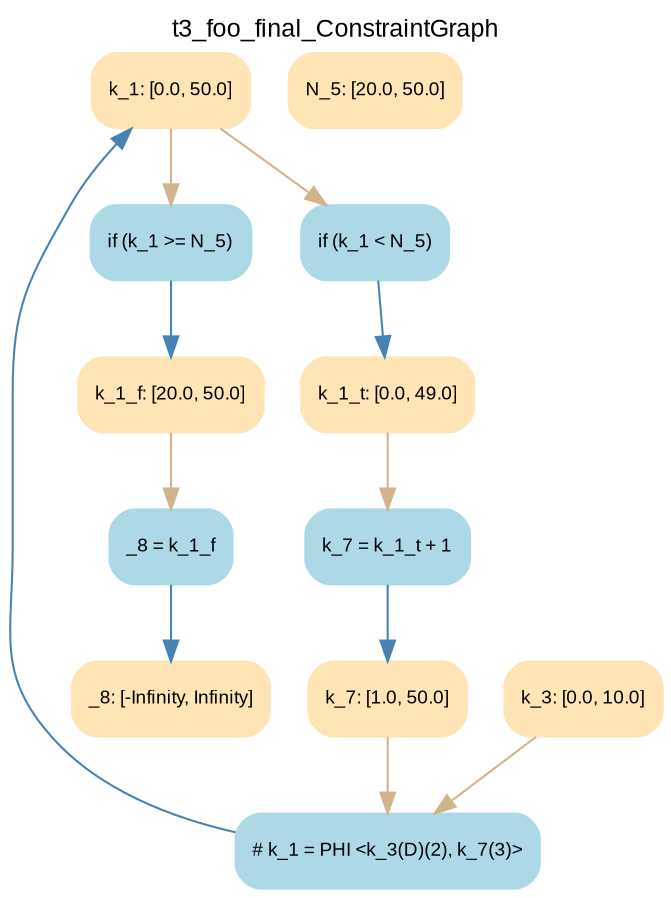 digraph t3_foo_final_ConstraintGraph { 
	label=t3_foo_final_ConstraintGraph
	center=true
	labelloc=top
	fontname=Arial
	fontsize=12
	edge[fontname=Arial, fontsize=10]
	node[fontname=Arial, fontsize=9]

		Node_0 -> Node_1 [color=steelblue]
		Node_2 -> Node_3 [color=steelblue]
		Node_4 -> Node_5 [color=steelblue]
		Node_6 -> Node_7 [color=steelblue]
		Node_8 -> Node_9 [color=steelblue]
		Node_5 -> Node_0 [color=tan]
		Node_5 -> Node_6 [color=tan]
		Node_1 -> Node_8 [color=tan]
		Node_7 -> Node_2 [color=tan]
		Node_3 -> Node_4 [color=tan]
		Node_11 -> Node_4 [color=tan]

	Node_0 [fillcolor=lightblue, color=lightblue, shape=Mrecord, style=filled, label="{ if (k_1 \>= N_5) }"]
	Node_2 [fillcolor=lightblue, color=lightblue, shape=Mrecord, style=filled, label="{ k_7 = k_1_t + 1 }"]
	Node_4 [fillcolor=lightblue, color=lightblue, shape=Mrecord, style=filled, label="{ # k_1 = PHI \<k_3(D)(2), k_7(3)\> }"]
	Node_6 [fillcolor=lightblue, color=lightblue, shape=Mrecord, style=filled, label="{ if (k_1 \< N_5) }"]
	Node_8 [fillcolor=lightblue, color=lightblue, shape=Mrecord, style=filled, label="{ _8 = k_1_f }"]
	Node_5 [fillcolor=moccasin, color=moccasin, shape=Mrecord, style=filled, label="{ k_1: \[0.0, 50.0\] }"]
	Node_1 [fillcolor=moccasin, color=moccasin, shape=Mrecord, style=filled, label="{ k_1_f: \[20.0, 50.0\] }"]
	Node_10 [fillcolor=moccasin, color=moccasin, shape=Mrecord, style=filled, label="{ N_5: \[20.0, 50.0\] }"]
	Node_9 [fillcolor=moccasin, color=moccasin, shape=Mrecord, style=filled, label="{ _8: \[-Infinity, Infinity\] }"]
	Node_7 [fillcolor=moccasin, color=moccasin, shape=Mrecord, style=filled, label="{ k_1_t: \[0.0, 49.0\] }"]
	Node_3 [fillcolor=moccasin, color=moccasin, shape=Mrecord, style=filled, label="{ k_7: \[1.0, 50.0\] }"]
	Node_11 [fillcolor=moccasin, color=moccasin, shape=Mrecord, style=filled, label="{ k_3: \[0.0, 10.0\] }"]
}
